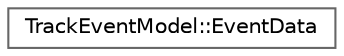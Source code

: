 digraph "Иерархия классов. Графический вид."
{
 // INTERACTIVE_SVG=YES
 // LATEX_PDF_SIZE
  bgcolor="transparent";
  edge [fontname=Helvetica,fontsize=10,labelfontname=Helvetica,labelfontsize=10];
  node [fontname=Helvetica,fontsize=10,shape=box,height=0.2,width=0.4];
  rankdir="LR";
  Node0 [id="Node000000",label="TrackEventModel::EventData",height=0.2,width=0.4,color="grey40", fillcolor="white", style="filled",URL="$d9/d42/class_map_1_1_track_event_model.html#d4/df3/struct_map_1_1_track_event_model_1_1_event_data",tooltip=" "];
}
